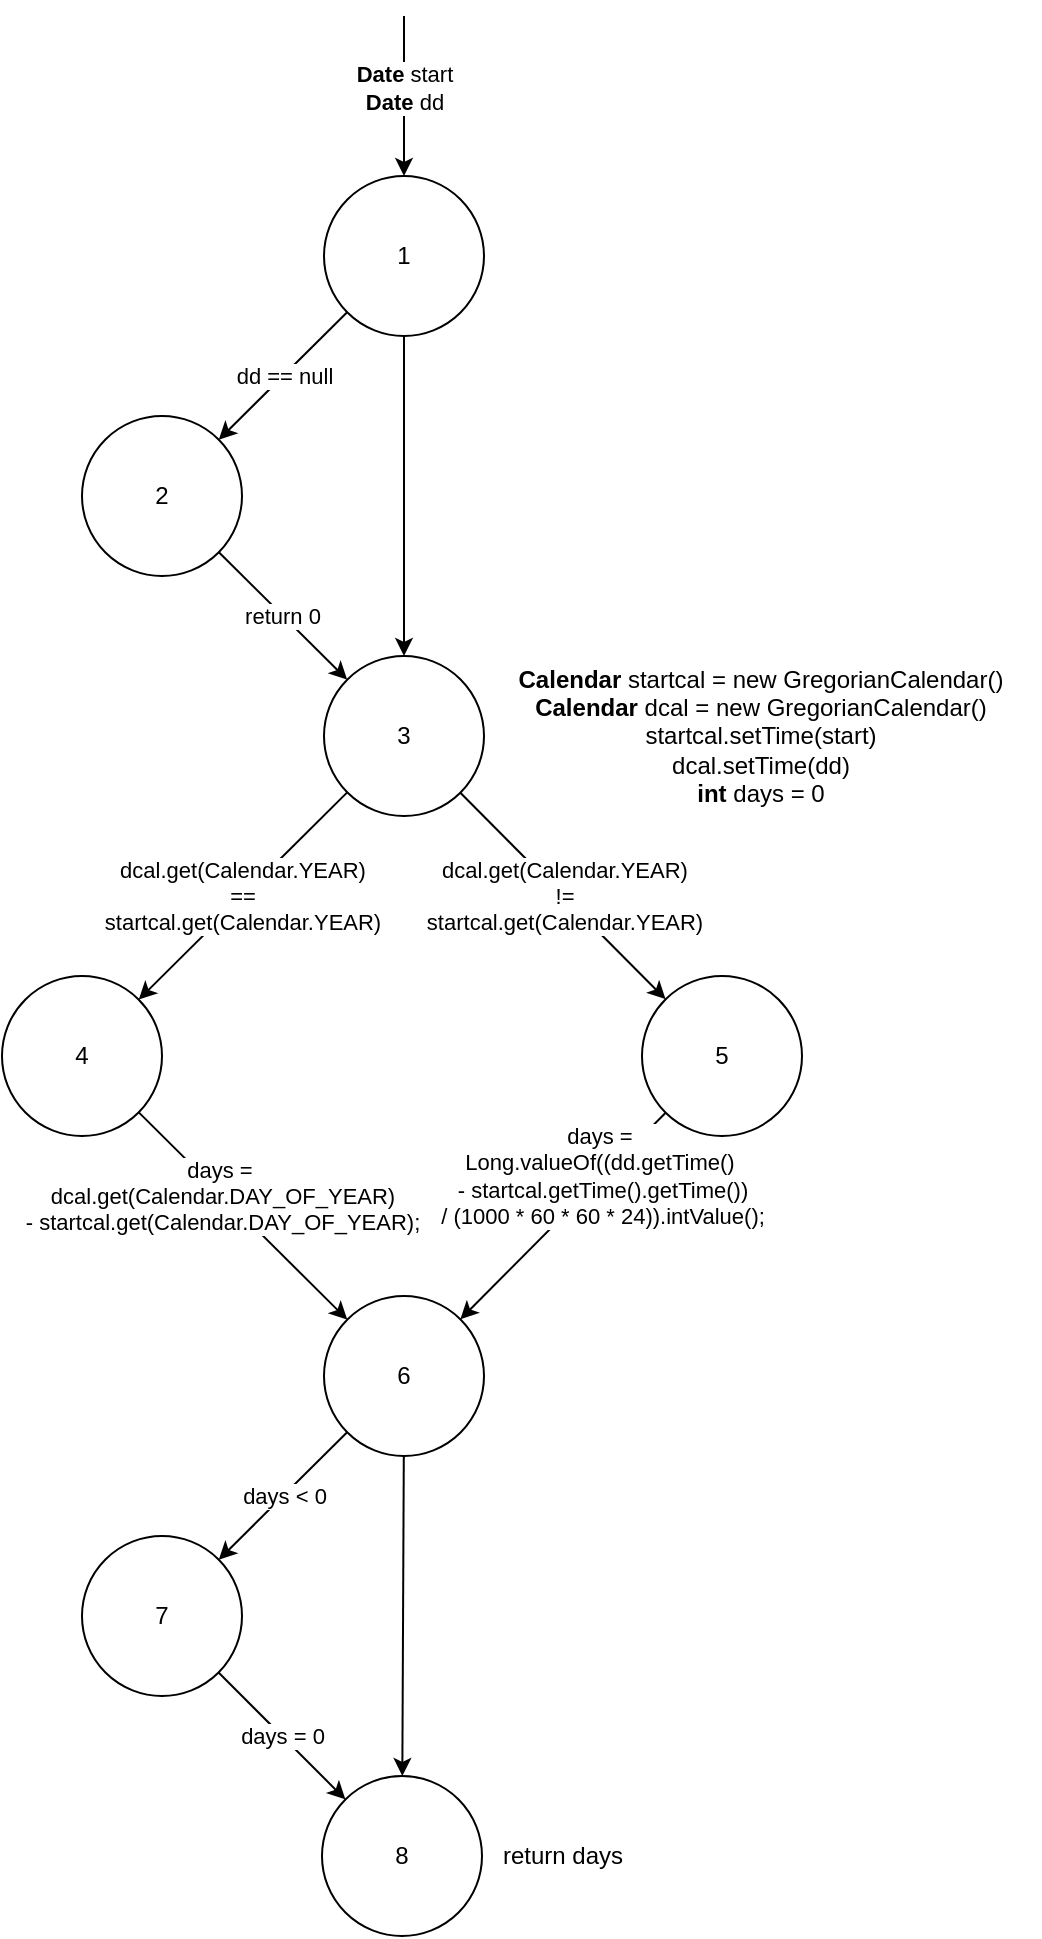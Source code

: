 <mxfile version="14.4.4" type="github">
  <diagram id="UM3WVpeibrlkxJAehlGA" name="Page-1">
    <mxGraphModel dx="2489" dy="804" grid="1" gridSize="10" guides="1" tooltips="1" connect="1" arrows="1" fold="1" page="1" pageScale="1" pageWidth="827" pageHeight="1169" math="0" shadow="0">
      <root>
        <mxCell id="0" />
        <mxCell id="1" parent="0" />
        <mxCell id="k5tLRSTYVWDchBb2EewC-1" value="dd == null" style="edgeStyle=none;rounded=0;orthogonalLoop=1;jettySize=auto;html=1;" edge="1" parent="1" source="k5tLRSTYVWDchBb2EewC-3" target="k5tLRSTYVWDchBb2EewC-9">
          <mxGeometry relative="1" as="geometry" />
        </mxCell>
        <mxCell id="k5tLRSTYVWDchBb2EewC-2" value="" style="edgeStyle=none;rounded=0;orthogonalLoop=1;jettySize=auto;html=1;" edge="1" parent="1" source="k5tLRSTYVWDchBb2EewC-3" target="k5tLRSTYVWDchBb2EewC-7">
          <mxGeometry relative="1" as="geometry" />
        </mxCell>
        <mxCell id="k5tLRSTYVWDchBb2EewC-3" value="1" style="ellipse;whiteSpace=wrap;html=1;aspect=fixed;" vertex="1" parent="1">
          <mxGeometry x="-439" y="120" width="80" height="80" as="geometry" />
        </mxCell>
        <mxCell id="k5tLRSTYVWDchBb2EewC-4" value="&lt;b&gt;Date &lt;/b&gt;start&lt;br&gt;&lt;b&gt;Date &lt;/b&gt;dd" style="endArrow=classic;html=1;entryX=0.5;entryY=0;entryDx=0;entryDy=0;" edge="1" parent="1" target="k5tLRSTYVWDchBb2EewC-3">
          <mxGeometry x="-0.111" width="50" height="50" relative="1" as="geometry">
            <mxPoint x="-399" y="40" as="sourcePoint" />
            <mxPoint x="-1210" y="130" as="targetPoint" />
            <mxPoint as="offset" />
          </mxGeometry>
        </mxCell>
        <mxCell id="k5tLRSTYVWDchBb2EewC-5" value="dcal.get(Calendar.YEAR) &lt;br&gt;==&lt;br&gt;startcal.get(Calendar.YEAR)" style="edgeStyle=none;rounded=0;orthogonalLoop=1;jettySize=auto;html=1;" edge="1" parent="1" source="k5tLRSTYVWDchBb2EewC-7" target="k5tLRSTYVWDchBb2EewC-12">
          <mxGeometry relative="1" as="geometry" />
        </mxCell>
        <mxCell id="k5tLRSTYVWDchBb2EewC-6" value="dcal.get(Calendar.YEAR)&lt;br&gt;!=&lt;br&gt;startcal.get(Calendar.YEAR)" style="edgeStyle=none;rounded=0;orthogonalLoop=1;jettySize=auto;html=1;" edge="1" parent="1" source="k5tLRSTYVWDchBb2EewC-7" target="k5tLRSTYVWDchBb2EewC-14">
          <mxGeometry relative="1" as="geometry" />
        </mxCell>
        <mxCell id="k5tLRSTYVWDchBb2EewC-7" value="3" style="ellipse;whiteSpace=wrap;html=1;aspect=fixed;" vertex="1" parent="1">
          <mxGeometry x="-439" y="360" width="80" height="80" as="geometry" />
        </mxCell>
        <mxCell id="k5tLRSTYVWDchBb2EewC-8" value="return 0" style="edgeStyle=none;rounded=0;orthogonalLoop=1;jettySize=auto;html=1;" edge="1" parent="1" source="k5tLRSTYVWDchBb2EewC-9" target="k5tLRSTYVWDchBb2EewC-7">
          <mxGeometry relative="1" as="geometry" />
        </mxCell>
        <mxCell id="k5tLRSTYVWDchBb2EewC-9" value="2" style="ellipse;whiteSpace=wrap;html=1;aspect=fixed;" vertex="1" parent="1">
          <mxGeometry x="-560" y="240" width="80" height="80" as="geometry" />
        </mxCell>
        <mxCell id="k5tLRSTYVWDchBb2EewC-10" value="&lt;b&gt;Calendar&lt;/b&gt; startcal = new GregorianCalendar()&lt;br&gt;&lt;b&gt;Calendar&lt;/b&gt;&amp;nbsp;dcal = new GregorianCalendar()&lt;br&gt;startcal.setTime(start)&lt;br&gt;dcal.setTime(dd)&lt;br&gt;&lt;b&gt;int&lt;/b&gt; days = 0" style="text;html=1;strokeColor=none;fillColor=none;align=center;verticalAlign=middle;whiteSpace=wrap;rounded=0;" vertex="1" parent="1">
          <mxGeometry x="-360" y="360" width="279" height="80" as="geometry" />
        </mxCell>
        <mxCell id="k5tLRSTYVWDchBb2EewC-11" value="&lt;div&gt;days =&amp;nbsp;&lt;/div&gt;&lt;div&gt;dcal.get(Calendar.DAY_OF_YEAR)&lt;/div&gt;&lt;div&gt;&lt;span&gt;					&lt;/span&gt;- startcal.get(Calendar.DAY_OF_YEAR);&lt;/div&gt;" style="edgeStyle=none;rounded=0;orthogonalLoop=1;jettySize=auto;html=1;" edge="1" parent="1" source="k5tLRSTYVWDchBb2EewC-12" target="k5tLRSTYVWDchBb2EewC-17">
          <mxGeometry x="-0.197" relative="1" as="geometry">
            <mxPoint as="offset" />
          </mxGeometry>
        </mxCell>
        <mxCell id="k5tLRSTYVWDchBb2EewC-12" value="4" style="ellipse;whiteSpace=wrap;html=1;aspect=fixed;" vertex="1" parent="1">
          <mxGeometry x="-600" y="520" width="80" height="80" as="geometry" />
        </mxCell>
        <mxCell id="k5tLRSTYVWDchBb2EewC-13" value="&lt;div&gt;days =&amp;nbsp;&lt;/div&gt;&lt;div&gt;Long.valueOf((dd.getTime()&amp;nbsp;&lt;/div&gt;&lt;div&gt;- startcal.getTime().getTime())&lt;/div&gt;&lt;div&gt;&lt;span&gt;					&lt;/span&gt;/ (1000 * 60 * 60 * 24)).intValue();&lt;/div&gt;" style="edgeStyle=none;rounded=0;orthogonalLoop=1;jettySize=auto;html=1;" edge="1" parent="1" source="k5tLRSTYVWDchBb2EewC-14" target="k5tLRSTYVWDchBb2EewC-17">
          <mxGeometry x="-0.384" relative="1" as="geometry">
            <mxPoint as="offset" />
          </mxGeometry>
        </mxCell>
        <mxCell id="k5tLRSTYVWDchBb2EewC-14" value="5" style="ellipse;whiteSpace=wrap;html=1;aspect=fixed;" vertex="1" parent="1">
          <mxGeometry x="-280" y="520" width="80" height="80" as="geometry" />
        </mxCell>
        <mxCell id="k5tLRSTYVWDchBb2EewC-15" value="" style="edgeStyle=none;rounded=0;orthogonalLoop=1;jettySize=auto;html=1;" edge="1" parent="1" source="k5tLRSTYVWDchBb2EewC-17" target="k5tLRSTYVWDchBb2EewC-18">
          <mxGeometry relative="1" as="geometry" />
        </mxCell>
        <mxCell id="k5tLRSTYVWDchBb2EewC-16" value="days &amp;lt; 0" style="edgeStyle=none;rounded=0;orthogonalLoop=1;jettySize=auto;html=1;" edge="1" parent="1" source="k5tLRSTYVWDchBb2EewC-17" target="k5tLRSTYVWDchBb2EewC-20">
          <mxGeometry relative="1" as="geometry" />
        </mxCell>
        <mxCell id="k5tLRSTYVWDchBb2EewC-17" value="6" style="ellipse;whiteSpace=wrap;html=1;aspect=fixed;" vertex="1" parent="1">
          <mxGeometry x="-439" y="680" width="80" height="80" as="geometry" />
        </mxCell>
        <mxCell id="k5tLRSTYVWDchBb2EewC-18" value="8" style="ellipse;whiteSpace=wrap;html=1;aspect=fixed;" vertex="1" parent="1">
          <mxGeometry x="-440" y="920" width="80" height="80" as="geometry" />
        </mxCell>
        <mxCell id="k5tLRSTYVWDchBb2EewC-19" value="days = 0" style="edgeStyle=none;rounded=0;orthogonalLoop=1;jettySize=auto;html=1;" edge="1" parent="1" source="k5tLRSTYVWDchBb2EewC-20" target="k5tLRSTYVWDchBb2EewC-18">
          <mxGeometry relative="1" as="geometry" />
        </mxCell>
        <mxCell id="k5tLRSTYVWDchBb2EewC-20" value="7" style="ellipse;whiteSpace=wrap;html=1;aspect=fixed;" vertex="1" parent="1">
          <mxGeometry x="-560" y="800" width="80" height="80" as="geometry" />
        </mxCell>
        <mxCell id="k5tLRSTYVWDchBb2EewC-21" value="return days" style="text;html=1;strokeColor=none;fillColor=none;align=center;verticalAlign=middle;whiteSpace=wrap;rounded=0;" vertex="1" parent="1">
          <mxGeometry x="-359" y="950" width="79" height="20" as="geometry" />
        </mxCell>
      </root>
    </mxGraphModel>
  </diagram>
</mxfile>
